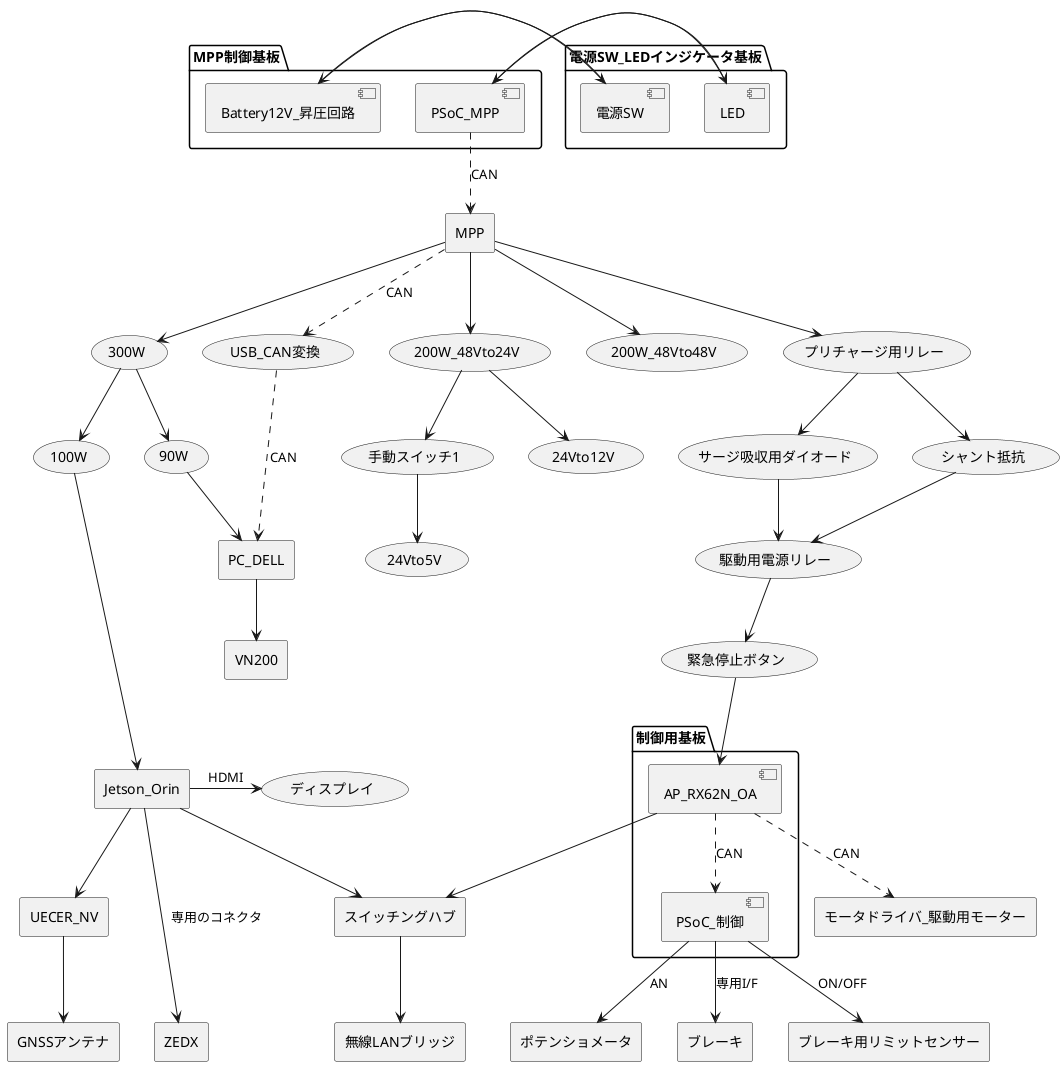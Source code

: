 ' Alt + D
@startuml hoge
agent Jetson_Orin
agent ZEDX
agent VN200
agent ポテンショメータ
agent スイッチングハブ
agent 無線LANブリッジ
agent ブレーキ
agent ブレーキ用リミットセンサー
agent モータドライバ_駆動用モーター
agent PC_DELL
agent GNSSアンテナ
agent UECER_NV

agent 制御用基板
agent MPP制御基板
agent 電源SW_LEDインジケータ基板
agent MPP

(ディスプレイ)

Jetson_Orin ---> ZEDX:専用のコネクタ
Jetson_Orin --> UECER_NV
UECER_NV --> GNSSアンテナ
Jetson_Orin -> (ディスプレイ):HDMI

Jetson_Orin --> スイッチングハブ

スイッチングハブ --> 無線LANブリッジ

PC_DELL --> VN200

package "制御用基板" {
    [AP_RX62N_OA]
    [PSoC_制御]
}

AP_RX62N_OA ..> PSoC_制御:CAN
AP_RX62N_OA ..> モータドライバ_駆動用モーター:CAN
AP_RX62N_OA --> スイッチングハブ

PSoC_制御 --> ポテンショメータ:AN
PSoC_制御 --> ブレーキ:専用I/F
PSoC_制御 --> ブレーキ用リミットセンサー:ON/OFF

package "MPP制御基板" {
    [Battery12V_昇圧回路]
    [PSoC_MPP]
}

package "電源SW_LEDインジケータ基板"{
    [電源SW]
    [LED]
}

PSoC_MPP -> LED
LED -> PSoC_MPP

電源SW -> Battery12V_昇圧回路
Battery12V_昇圧回路 -> 電源SW

PSoC_MPP ..> MPP:CAN

MPP --> (300W)
MPP ..> (USB_CAN変換):CAN
MPP --> (200W_48Vto24V)
MPP --> (200W_48Vto48V)
MPP --> (プリチャージ用リレー)

(プリチャージ用リレー) --> (シャント抵抗)
(プリチャージ用リレー) --> (サージ吸収用ダイオード)
(シャント抵抗) -->  (駆動用電源リレー)
(サージ吸収用ダイオード) --> (駆動用電源リレー)

(駆動用電源リレー) --> (緊急停止ボタン)
(緊急停止ボタン) --> AP_RX62N_OA

(200W_48Vto24V) --> (24Vto12V)
(200W_48Vto24V) --> (手動スイッチ1)
(手動スイッチ1) --> (24Vto5V)

(300W) --> (90W)
(300W) --> (100W)

(90W) --> PC_DELL
(100W) --> Jetson_Orin

(USB_CAN変換) ..> PC_DELL:CAN



@enduml
